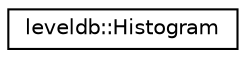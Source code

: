 digraph "Graphical Class Hierarchy"
{
  edge [fontname="Helvetica",fontsize="10",labelfontname="Helvetica",labelfontsize="10"];
  node [fontname="Helvetica",fontsize="10",shape=record];
  rankdir="LR";
  Node1 [label="leveldb::Histogram",height=0.2,width=0.4,color="black", fillcolor="white", style="filled",URL="$classleveldb_1_1_histogram.html"];
}
